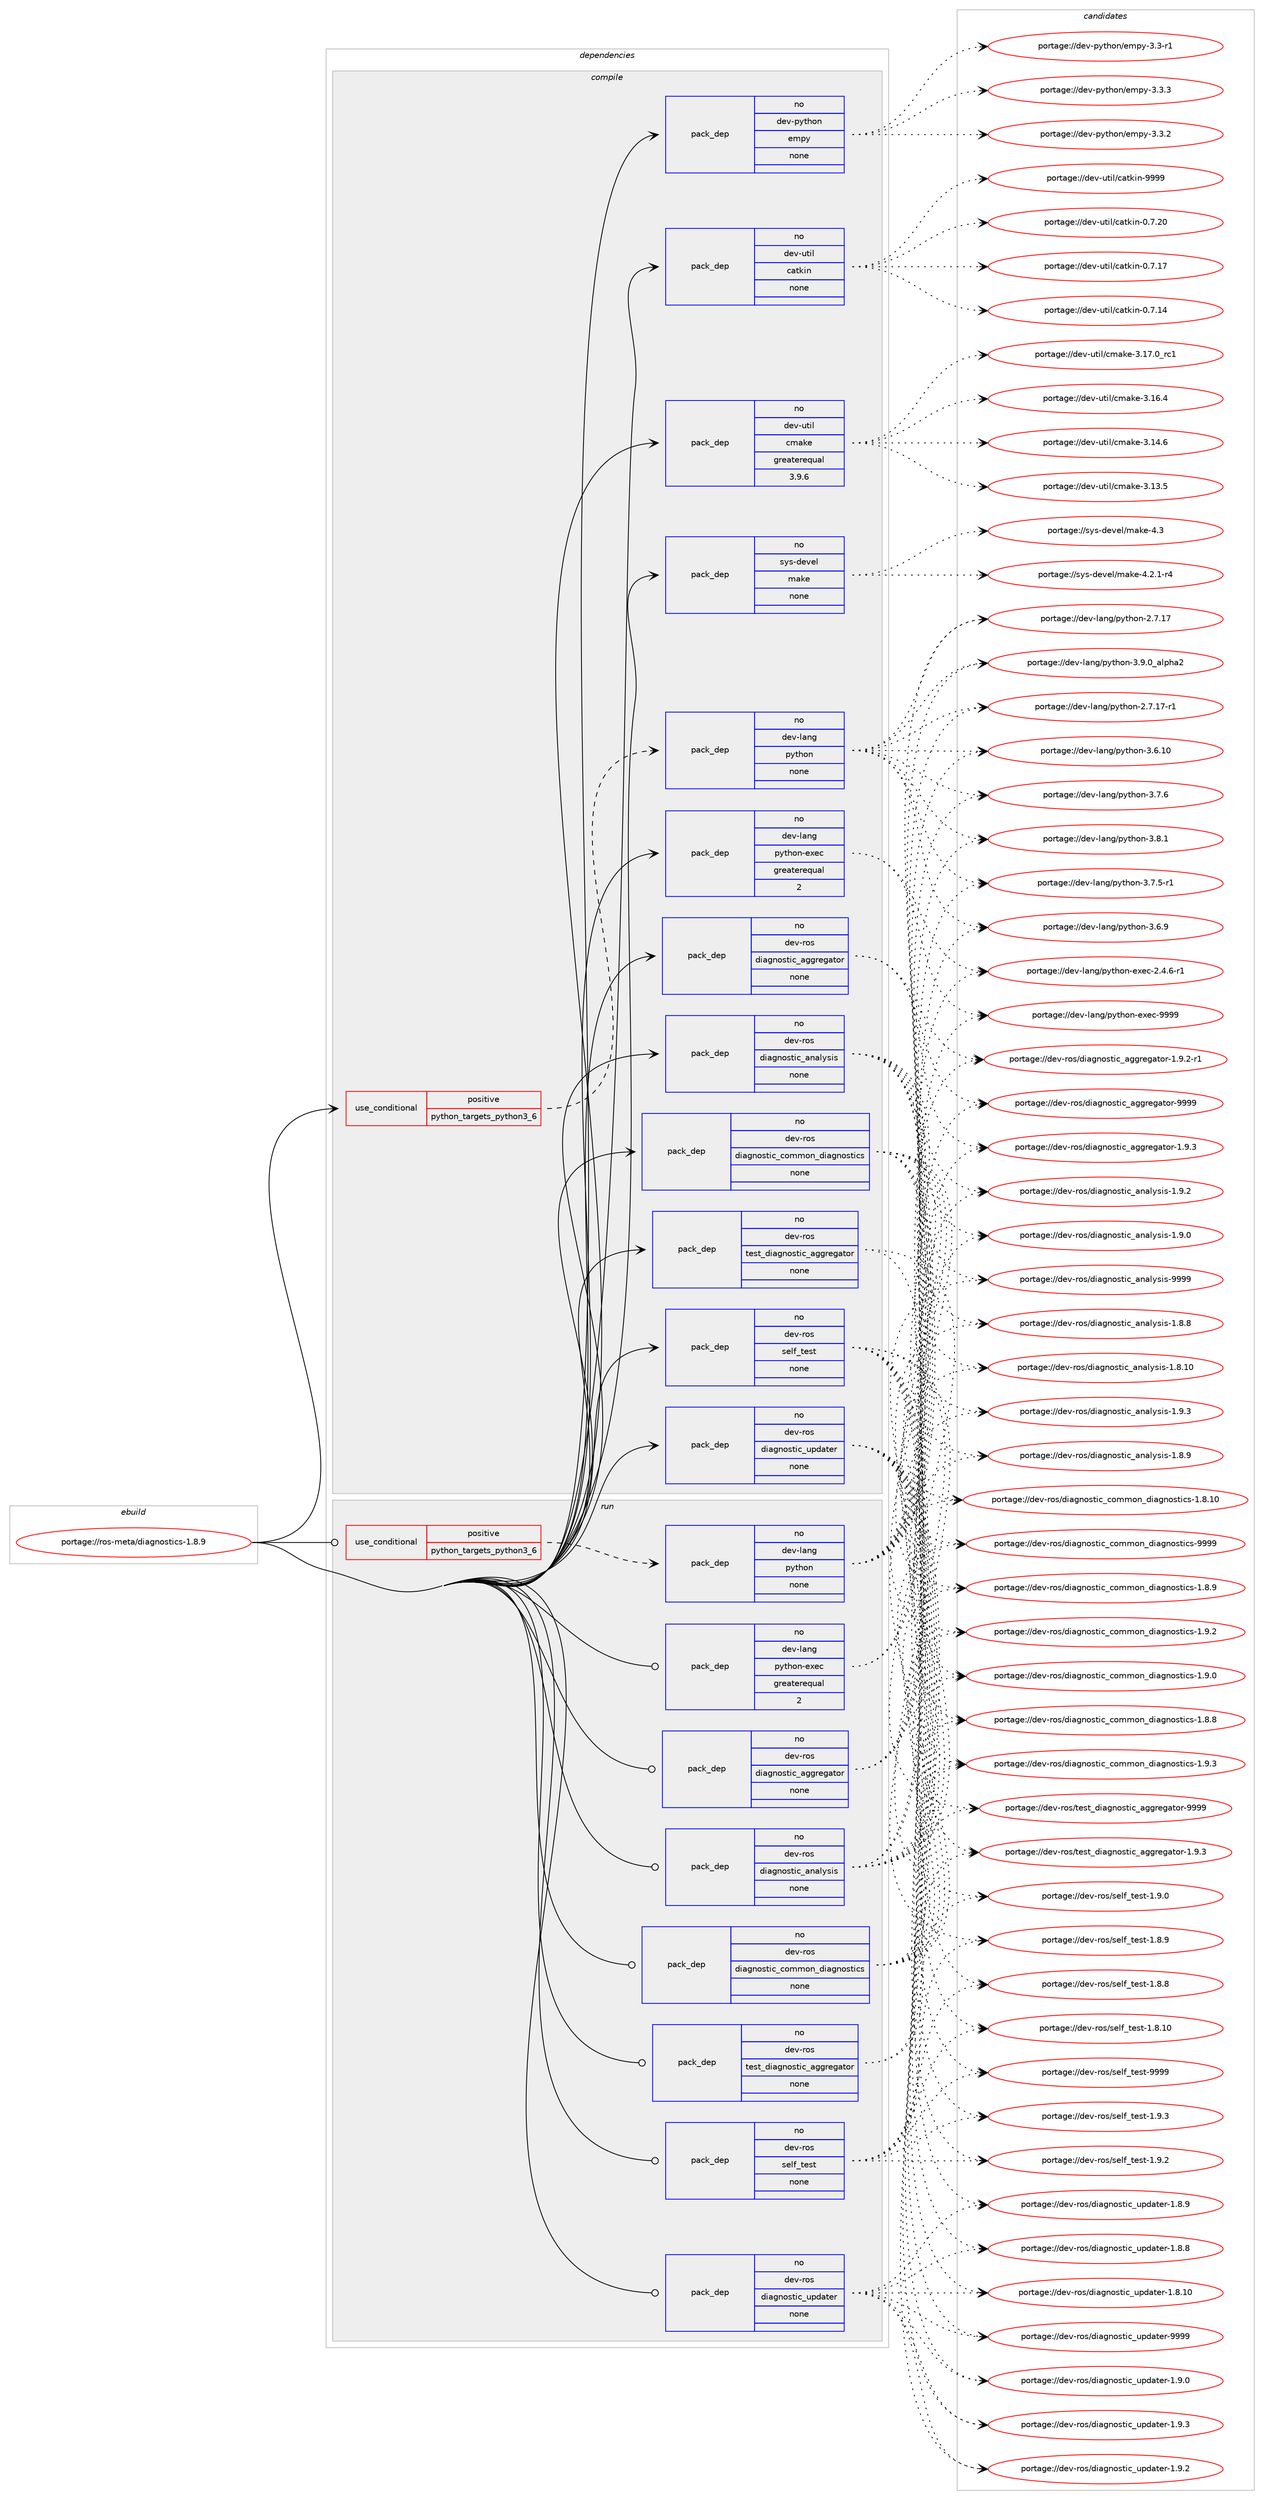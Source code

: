 digraph prolog {

# *************
# Graph options
# *************

newrank=true;
concentrate=true;
compound=true;
graph [rankdir=LR,fontname=Helvetica,fontsize=10,ranksep=1.5];#, ranksep=2.5, nodesep=0.2];
edge  [arrowhead=vee];
node  [fontname=Helvetica,fontsize=10];

# **********
# The ebuild
# **********

subgraph cluster_leftcol {
color=gray;
rank=same;
label=<<i>ebuild</i>>;
id [label="portage://ros-meta/diagnostics-1.8.9", color=red, width=4, href="../ros-meta/diagnostics-1.8.9.svg"];
}

# ****************
# The dependencies
# ****************

subgraph cluster_midcol {
color=gray;
label=<<i>dependencies</i>>;
subgraph cluster_compile {
fillcolor="#eeeeee";
style=filled;
label=<<i>compile</i>>;
subgraph cond21072 {
dependency106940 [label=<<TABLE BORDER="0" CELLBORDER="1" CELLSPACING="0" CELLPADDING="4"><TR><TD ROWSPAN="3" CELLPADDING="10">use_conditional</TD></TR><TR><TD>positive</TD></TR><TR><TD>python_targets_python3_6</TD></TR></TABLE>>, shape=none, color=red];
subgraph pack84082 {
dependency106941 [label=<<TABLE BORDER="0" CELLBORDER="1" CELLSPACING="0" CELLPADDING="4" WIDTH="220"><TR><TD ROWSPAN="6" CELLPADDING="30">pack_dep</TD></TR><TR><TD WIDTH="110">no</TD></TR><TR><TD>dev-lang</TD></TR><TR><TD>python</TD></TR><TR><TD>none</TD></TR><TR><TD></TD></TR></TABLE>>, shape=none, color=blue];
}
dependency106940:e -> dependency106941:w [weight=20,style="dashed",arrowhead="vee"];
}
id:e -> dependency106940:w [weight=20,style="solid",arrowhead="vee"];
subgraph pack84083 {
dependency106942 [label=<<TABLE BORDER="0" CELLBORDER="1" CELLSPACING="0" CELLPADDING="4" WIDTH="220"><TR><TD ROWSPAN="6" CELLPADDING="30">pack_dep</TD></TR><TR><TD WIDTH="110">no</TD></TR><TR><TD>dev-lang</TD></TR><TR><TD>python-exec</TD></TR><TR><TD>greaterequal</TD></TR><TR><TD>2</TD></TR></TABLE>>, shape=none, color=blue];
}
id:e -> dependency106942:w [weight=20,style="solid",arrowhead="vee"];
subgraph pack84084 {
dependency106943 [label=<<TABLE BORDER="0" CELLBORDER="1" CELLSPACING="0" CELLPADDING="4" WIDTH="220"><TR><TD ROWSPAN="6" CELLPADDING="30">pack_dep</TD></TR><TR><TD WIDTH="110">no</TD></TR><TR><TD>dev-python</TD></TR><TR><TD>empy</TD></TR><TR><TD>none</TD></TR><TR><TD></TD></TR></TABLE>>, shape=none, color=blue];
}
id:e -> dependency106943:w [weight=20,style="solid",arrowhead="vee"];
subgraph pack84085 {
dependency106944 [label=<<TABLE BORDER="0" CELLBORDER="1" CELLSPACING="0" CELLPADDING="4" WIDTH="220"><TR><TD ROWSPAN="6" CELLPADDING="30">pack_dep</TD></TR><TR><TD WIDTH="110">no</TD></TR><TR><TD>dev-ros</TD></TR><TR><TD>diagnostic_aggregator</TD></TR><TR><TD>none</TD></TR><TR><TD></TD></TR></TABLE>>, shape=none, color=blue];
}
id:e -> dependency106944:w [weight=20,style="solid",arrowhead="vee"];
subgraph pack84086 {
dependency106945 [label=<<TABLE BORDER="0" CELLBORDER="1" CELLSPACING="0" CELLPADDING="4" WIDTH="220"><TR><TD ROWSPAN="6" CELLPADDING="30">pack_dep</TD></TR><TR><TD WIDTH="110">no</TD></TR><TR><TD>dev-ros</TD></TR><TR><TD>diagnostic_analysis</TD></TR><TR><TD>none</TD></TR><TR><TD></TD></TR></TABLE>>, shape=none, color=blue];
}
id:e -> dependency106945:w [weight=20,style="solid",arrowhead="vee"];
subgraph pack84087 {
dependency106946 [label=<<TABLE BORDER="0" CELLBORDER="1" CELLSPACING="0" CELLPADDING="4" WIDTH="220"><TR><TD ROWSPAN="6" CELLPADDING="30">pack_dep</TD></TR><TR><TD WIDTH="110">no</TD></TR><TR><TD>dev-ros</TD></TR><TR><TD>diagnostic_common_diagnostics</TD></TR><TR><TD>none</TD></TR><TR><TD></TD></TR></TABLE>>, shape=none, color=blue];
}
id:e -> dependency106946:w [weight=20,style="solid",arrowhead="vee"];
subgraph pack84088 {
dependency106947 [label=<<TABLE BORDER="0" CELLBORDER="1" CELLSPACING="0" CELLPADDING="4" WIDTH="220"><TR><TD ROWSPAN="6" CELLPADDING="30">pack_dep</TD></TR><TR><TD WIDTH="110">no</TD></TR><TR><TD>dev-ros</TD></TR><TR><TD>diagnostic_updater</TD></TR><TR><TD>none</TD></TR><TR><TD></TD></TR></TABLE>>, shape=none, color=blue];
}
id:e -> dependency106947:w [weight=20,style="solid",arrowhead="vee"];
subgraph pack84089 {
dependency106948 [label=<<TABLE BORDER="0" CELLBORDER="1" CELLSPACING="0" CELLPADDING="4" WIDTH="220"><TR><TD ROWSPAN="6" CELLPADDING="30">pack_dep</TD></TR><TR><TD WIDTH="110">no</TD></TR><TR><TD>dev-ros</TD></TR><TR><TD>self_test</TD></TR><TR><TD>none</TD></TR><TR><TD></TD></TR></TABLE>>, shape=none, color=blue];
}
id:e -> dependency106948:w [weight=20,style="solid",arrowhead="vee"];
subgraph pack84090 {
dependency106949 [label=<<TABLE BORDER="0" CELLBORDER="1" CELLSPACING="0" CELLPADDING="4" WIDTH="220"><TR><TD ROWSPAN="6" CELLPADDING="30">pack_dep</TD></TR><TR><TD WIDTH="110">no</TD></TR><TR><TD>dev-ros</TD></TR><TR><TD>test_diagnostic_aggregator</TD></TR><TR><TD>none</TD></TR><TR><TD></TD></TR></TABLE>>, shape=none, color=blue];
}
id:e -> dependency106949:w [weight=20,style="solid",arrowhead="vee"];
subgraph pack84091 {
dependency106950 [label=<<TABLE BORDER="0" CELLBORDER="1" CELLSPACING="0" CELLPADDING="4" WIDTH="220"><TR><TD ROWSPAN="6" CELLPADDING="30">pack_dep</TD></TR><TR><TD WIDTH="110">no</TD></TR><TR><TD>dev-util</TD></TR><TR><TD>catkin</TD></TR><TR><TD>none</TD></TR><TR><TD></TD></TR></TABLE>>, shape=none, color=blue];
}
id:e -> dependency106950:w [weight=20,style="solid",arrowhead="vee"];
subgraph pack84092 {
dependency106951 [label=<<TABLE BORDER="0" CELLBORDER="1" CELLSPACING="0" CELLPADDING="4" WIDTH="220"><TR><TD ROWSPAN="6" CELLPADDING="30">pack_dep</TD></TR><TR><TD WIDTH="110">no</TD></TR><TR><TD>dev-util</TD></TR><TR><TD>cmake</TD></TR><TR><TD>greaterequal</TD></TR><TR><TD>3.9.6</TD></TR></TABLE>>, shape=none, color=blue];
}
id:e -> dependency106951:w [weight=20,style="solid",arrowhead="vee"];
subgraph pack84093 {
dependency106952 [label=<<TABLE BORDER="0" CELLBORDER="1" CELLSPACING="0" CELLPADDING="4" WIDTH="220"><TR><TD ROWSPAN="6" CELLPADDING="30">pack_dep</TD></TR><TR><TD WIDTH="110">no</TD></TR><TR><TD>sys-devel</TD></TR><TR><TD>make</TD></TR><TR><TD>none</TD></TR><TR><TD></TD></TR></TABLE>>, shape=none, color=blue];
}
id:e -> dependency106952:w [weight=20,style="solid",arrowhead="vee"];
}
subgraph cluster_compileandrun {
fillcolor="#eeeeee";
style=filled;
label=<<i>compile and run</i>>;
}
subgraph cluster_run {
fillcolor="#eeeeee";
style=filled;
label=<<i>run</i>>;
subgraph cond21073 {
dependency106953 [label=<<TABLE BORDER="0" CELLBORDER="1" CELLSPACING="0" CELLPADDING="4"><TR><TD ROWSPAN="3" CELLPADDING="10">use_conditional</TD></TR><TR><TD>positive</TD></TR><TR><TD>python_targets_python3_6</TD></TR></TABLE>>, shape=none, color=red];
subgraph pack84094 {
dependency106954 [label=<<TABLE BORDER="0" CELLBORDER="1" CELLSPACING="0" CELLPADDING="4" WIDTH="220"><TR><TD ROWSPAN="6" CELLPADDING="30">pack_dep</TD></TR><TR><TD WIDTH="110">no</TD></TR><TR><TD>dev-lang</TD></TR><TR><TD>python</TD></TR><TR><TD>none</TD></TR><TR><TD></TD></TR></TABLE>>, shape=none, color=blue];
}
dependency106953:e -> dependency106954:w [weight=20,style="dashed",arrowhead="vee"];
}
id:e -> dependency106953:w [weight=20,style="solid",arrowhead="odot"];
subgraph pack84095 {
dependency106955 [label=<<TABLE BORDER="0" CELLBORDER="1" CELLSPACING="0" CELLPADDING="4" WIDTH="220"><TR><TD ROWSPAN="6" CELLPADDING="30">pack_dep</TD></TR><TR><TD WIDTH="110">no</TD></TR><TR><TD>dev-lang</TD></TR><TR><TD>python-exec</TD></TR><TR><TD>greaterequal</TD></TR><TR><TD>2</TD></TR></TABLE>>, shape=none, color=blue];
}
id:e -> dependency106955:w [weight=20,style="solid",arrowhead="odot"];
subgraph pack84096 {
dependency106956 [label=<<TABLE BORDER="0" CELLBORDER="1" CELLSPACING="0" CELLPADDING="4" WIDTH="220"><TR><TD ROWSPAN="6" CELLPADDING="30">pack_dep</TD></TR><TR><TD WIDTH="110">no</TD></TR><TR><TD>dev-ros</TD></TR><TR><TD>diagnostic_aggregator</TD></TR><TR><TD>none</TD></TR><TR><TD></TD></TR></TABLE>>, shape=none, color=blue];
}
id:e -> dependency106956:w [weight=20,style="solid",arrowhead="odot"];
subgraph pack84097 {
dependency106957 [label=<<TABLE BORDER="0" CELLBORDER="1" CELLSPACING="0" CELLPADDING="4" WIDTH="220"><TR><TD ROWSPAN="6" CELLPADDING="30">pack_dep</TD></TR><TR><TD WIDTH="110">no</TD></TR><TR><TD>dev-ros</TD></TR><TR><TD>diagnostic_analysis</TD></TR><TR><TD>none</TD></TR><TR><TD></TD></TR></TABLE>>, shape=none, color=blue];
}
id:e -> dependency106957:w [weight=20,style="solid",arrowhead="odot"];
subgraph pack84098 {
dependency106958 [label=<<TABLE BORDER="0" CELLBORDER="1" CELLSPACING="0" CELLPADDING="4" WIDTH="220"><TR><TD ROWSPAN="6" CELLPADDING="30">pack_dep</TD></TR><TR><TD WIDTH="110">no</TD></TR><TR><TD>dev-ros</TD></TR><TR><TD>diagnostic_common_diagnostics</TD></TR><TR><TD>none</TD></TR><TR><TD></TD></TR></TABLE>>, shape=none, color=blue];
}
id:e -> dependency106958:w [weight=20,style="solid",arrowhead="odot"];
subgraph pack84099 {
dependency106959 [label=<<TABLE BORDER="0" CELLBORDER="1" CELLSPACING="0" CELLPADDING="4" WIDTH="220"><TR><TD ROWSPAN="6" CELLPADDING="30">pack_dep</TD></TR><TR><TD WIDTH="110">no</TD></TR><TR><TD>dev-ros</TD></TR><TR><TD>diagnostic_updater</TD></TR><TR><TD>none</TD></TR><TR><TD></TD></TR></TABLE>>, shape=none, color=blue];
}
id:e -> dependency106959:w [weight=20,style="solid",arrowhead="odot"];
subgraph pack84100 {
dependency106960 [label=<<TABLE BORDER="0" CELLBORDER="1" CELLSPACING="0" CELLPADDING="4" WIDTH="220"><TR><TD ROWSPAN="6" CELLPADDING="30">pack_dep</TD></TR><TR><TD WIDTH="110">no</TD></TR><TR><TD>dev-ros</TD></TR><TR><TD>self_test</TD></TR><TR><TD>none</TD></TR><TR><TD></TD></TR></TABLE>>, shape=none, color=blue];
}
id:e -> dependency106960:w [weight=20,style="solid",arrowhead="odot"];
subgraph pack84101 {
dependency106961 [label=<<TABLE BORDER="0" CELLBORDER="1" CELLSPACING="0" CELLPADDING="4" WIDTH="220"><TR><TD ROWSPAN="6" CELLPADDING="30">pack_dep</TD></TR><TR><TD WIDTH="110">no</TD></TR><TR><TD>dev-ros</TD></TR><TR><TD>test_diagnostic_aggregator</TD></TR><TR><TD>none</TD></TR><TR><TD></TD></TR></TABLE>>, shape=none, color=blue];
}
id:e -> dependency106961:w [weight=20,style="solid",arrowhead="odot"];
}
}

# **************
# The candidates
# **************

subgraph cluster_choices {
rank=same;
color=gray;
label=<<i>candidates</i>>;

subgraph choice84082 {
color=black;
nodesep=1;
choice10010111845108971101034711212111610411111045514657464895971081121049750 [label="portage://dev-lang/python-3.9.0_alpha2", color=red, width=4,href="../dev-lang/python-3.9.0_alpha2.svg"];
choice100101118451089711010347112121116104111110455146564649 [label="portage://dev-lang/python-3.8.1", color=red, width=4,href="../dev-lang/python-3.8.1.svg"];
choice100101118451089711010347112121116104111110455146554654 [label="portage://dev-lang/python-3.7.6", color=red, width=4,href="../dev-lang/python-3.7.6.svg"];
choice1001011184510897110103471121211161041111104551465546534511449 [label="portage://dev-lang/python-3.7.5-r1", color=red, width=4,href="../dev-lang/python-3.7.5-r1.svg"];
choice100101118451089711010347112121116104111110455146544657 [label="portage://dev-lang/python-3.6.9", color=red, width=4,href="../dev-lang/python-3.6.9.svg"];
choice10010111845108971101034711212111610411111045514654464948 [label="portage://dev-lang/python-3.6.10", color=red, width=4,href="../dev-lang/python-3.6.10.svg"];
choice100101118451089711010347112121116104111110455046554649554511449 [label="portage://dev-lang/python-2.7.17-r1", color=red, width=4,href="../dev-lang/python-2.7.17-r1.svg"];
choice10010111845108971101034711212111610411111045504655464955 [label="portage://dev-lang/python-2.7.17", color=red, width=4,href="../dev-lang/python-2.7.17.svg"];
dependency106941:e -> choice10010111845108971101034711212111610411111045514657464895971081121049750:w [style=dotted,weight="100"];
dependency106941:e -> choice100101118451089711010347112121116104111110455146564649:w [style=dotted,weight="100"];
dependency106941:e -> choice100101118451089711010347112121116104111110455146554654:w [style=dotted,weight="100"];
dependency106941:e -> choice1001011184510897110103471121211161041111104551465546534511449:w [style=dotted,weight="100"];
dependency106941:e -> choice100101118451089711010347112121116104111110455146544657:w [style=dotted,weight="100"];
dependency106941:e -> choice10010111845108971101034711212111610411111045514654464948:w [style=dotted,weight="100"];
dependency106941:e -> choice100101118451089711010347112121116104111110455046554649554511449:w [style=dotted,weight="100"];
dependency106941:e -> choice10010111845108971101034711212111610411111045504655464955:w [style=dotted,weight="100"];
}
subgraph choice84083 {
color=black;
nodesep=1;
choice10010111845108971101034711212111610411111045101120101994557575757 [label="portage://dev-lang/python-exec-9999", color=red, width=4,href="../dev-lang/python-exec-9999.svg"];
choice10010111845108971101034711212111610411111045101120101994550465246544511449 [label="portage://dev-lang/python-exec-2.4.6-r1", color=red, width=4,href="../dev-lang/python-exec-2.4.6-r1.svg"];
dependency106942:e -> choice10010111845108971101034711212111610411111045101120101994557575757:w [style=dotted,weight="100"];
dependency106942:e -> choice10010111845108971101034711212111610411111045101120101994550465246544511449:w [style=dotted,weight="100"];
}
subgraph choice84084 {
color=black;
nodesep=1;
choice1001011184511212111610411111047101109112121455146514651 [label="portage://dev-python/empy-3.3.3", color=red, width=4,href="../dev-python/empy-3.3.3.svg"];
choice1001011184511212111610411111047101109112121455146514650 [label="portage://dev-python/empy-3.3.2", color=red, width=4,href="../dev-python/empy-3.3.2.svg"];
choice1001011184511212111610411111047101109112121455146514511449 [label="portage://dev-python/empy-3.3-r1", color=red, width=4,href="../dev-python/empy-3.3-r1.svg"];
dependency106943:e -> choice1001011184511212111610411111047101109112121455146514651:w [style=dotted,weight="100"];
dependency106943:e -> choice1001011184511212111610411111047101109112121455146514650:w [style=dotted,weight="100"];
dependency106943:e -> choice1001011184511212111610411111047101109112121455146514511449:w [style=dotted,weight="100"];
}
subgraph choice84085 {
color=black;
nodesep=1;
choice100101118451141111154710010597103110111115116105999597103103114101103971161111144557575757 [label="portage://dev-ros/diagnostic_aggregator-9999", color=red, width=4,href="../dev-ros/diagnostic_aggregator-9999.svg"];
choice10010111845114111115471001059710311011111511610599959710310311410110397116111114454946574651 [label="portage://dev-ros/diagnostic_aggregator-1.9.3", color=red, width=4,href="../dev-ros/diagnostic_aggregator-1.9.3.svg"];
choice100101118451141111154710010597103110111115116105999597103103114101103971161111144549465746504511449 [label="portage://dev-ros/diagnostic_aggregator-1.9.2-r1", color=red, width=4,href="../dev-ros/diagnostic_aggregator-1.9.2-r1.svg"];
dependency106944:e -> choice100101118451141111154710010597103110111115116105999597103103114101103971161111144557575757:w [style=dotted,weight="100"];
dependency106944:e -> choice10010111845114111115471001059710311011111511610599959710310311410110397116111114454946574651:w [style=dotted,weight="100"];
dependency106944:e -> choice100101118451141111154710010597103110111115116105999597103103114101103971161111144549465746504511449:w [style=dotted,weight="100"];
}
subgraph choice84086 {
color=black;
nodesep=1;
choice100101118451141111154710010597103110111115116105999597110971081211151051154557575757 [label="portage://dev-ros/diagnostic_analysis-9999", color=red, width=4,href="../dev-ros/diagnostic_analysis-9999.svg"];
choice10010111845114111115471001059710311011111511610599959711097108121115105115454946574651 [label="portage://dev-ros/diagnostic_analysis-1.9.3", color=red, width=4,href="../dev-ros/diagnostic_analysis-1.9.3.svg"];
choice10010111845114111115471001059710311011111511610599959711097108121115105115454946574650 [label="portage://dev-ros/diagnostic_analysis-1.9.2", color=red, width=4,href="../dev-ros/diagnostic_analysis-1.9.2.svg"];
choice10010111845114111115471001059710311011111511610599959711097108121115105115454946574648 [label="portage://dev-ros/diagnostic_analysis-1.9.0", color=red, width=4,href="../dev-ros/diagnostic_analysis-1.9.0.svg"];
choice10010111845114111115471001059710311011111511610599959711097108121115105115454946564657 [label="portage://dev-ros/diagnostic_analysis-1.8.9", color=red, width=4,href="../dev-ros/diagnostic_analysis-1.8.9.svg"];
choice10010111845114111115471001059710311011111511610599959711097108121115105115454946564656 [label="portage://dev-ros/diagnostic_analysis-1.8.8", color=red, width=4,href="../dev-ros/diagnostic_analysis-1.8.8.svg"];
choice1001011184511411111547100105971031101111151161059995971109710812111510511545494656464948 [label="portage://dev-ros/diagnostic_analysis-1.8.10", color=red, width=4,href="../dev-ros/diagnostic_analysis-1.8.10.svg"];
dependency106945:e -> choice100101118451141111154710010597103110111115116105999597110971081211151051154557575757:w [style=dotted,weight="100"];
dependency106945:e -> choice10010111845114111115471001059710311011111511610599959711097108121115105115454946574651:w [style=dotted,weight="100"];
dependency106945:e -> choice10010111845114111115471001059710311011111511610599959711097108121115105115454946574650:w [style=dotted,weight="100"];
dependency106945:e -> choice10010111845114111115471001059710311011111511610599959711097108121115105115454946574648:w [style=dotted,weight="100"];
dependency106945:e -> choice10010111845114111115471001059710311011111511610599959711097108121115105115454946564657:w [style=dotted,weight="100"];
dependency106945:e -> choice10010111845114111115471001059710311011111511610599959711097108121115105115454946564656:w [style=dotted,weight="100"];
dependency106945:e -> choice1001011184511411111547100105971031101111151161059995971109710812111510511545494656464948:w [style=dotted,weight="100"];
}
subgraph choice84087 {
color=black;
nodesep=1;
choice1001011184511411111547100105971031101111151161059995991111091091111109510010597103110111115116105991154557575757 [label="portage://dev-ros/diagnostic_common_diagnostics-9999", color=red, width=4,href="../dev-ros/diagnostic_common_diagnostics-9999.svg"];
choice100101118451141111154710010597103110111115116105999599111109109111110951001059710311011111511610599115454946574651 [label="portage://dev-ros/diagnostic_common_diagnostics-1.9.3", color=red, width=4,href="../dev-ros/diagnostic_common_diagnostics-1.9.3.svg"];
choice100101118451141111154710010597103110111115116105999599111109109111110951001059710311011111511610599115454946574650 [label="portage://dev-ros/diagnostic_common_diagnostics-1.9.2", color=red, width=4,href="../dev-ros/diagnostic_common_diagnostics-1.9.2.svg"];
choice100101118451141111154710010597103110111115116105999599111109109111110951001059710311011111511610599115454946574648 [label="portage://dev-ros/diagnostic_common_diagnostics-1.9.0", color=red, width=4,href="../dev-ros/diagnostic_common_diagnostics-1.9.0.svg"];
choice100101118451141111154710010597103110111115116105999599111109109111110951001059710311011111511610599115454946564657 [label="portage://dev-ros/diagnostic_common_diagnostics-1.8.9", color=red, width=4,href="../dev-ros/diagnostic_common_diagnostics-1.8.9.svg"];
choice100101118451141111154710010597103110111115116105999599111109109111110951001059710311011111511610599115454946564656 [label="portage://dev-ros/diagnostic_common_diagnostics-1.8.8", color=red, width=4,href="../dev-ros/diagnostic_common_diagnostics-1.8.8.svg"];
choice10010111845114111115471001059710311011111511610599959911110910911111095100105971031101111151161059911545494656464948 [label="portage://dev-ros/diagnostic_common_diagnostics-1.8.10", color=red, width=4,href="../dev-ros/diagnostic_common_diagnostics-1.8.10.svg"];
dependency106946:e -> choice1001011184511411111547100105971031101111151161059995991111091091111109510010597103110111115116105991154557575757:w [style=dotted,weight="100"];
dependency106946:e -> choice100101118451141111154710010597103110111115116105999599111109109111110951001059710311011111511610599115454946574651:w [style=dotted,weight="100"];
dependency106946:e -> choice100101118451141111154710010597103110111115116105999599111109109111110951001059710311011111511610599115454946574650:w [style=dotted,weight="100"];
dependency106946:e -> choice100101118451141111154710010597103110111115116105999599111109109111110951001059710311011111511610599115454946574648:w [style=dotted,weight="100"];
dependency106946:e -> choice100101118451141111154710010597103110111115116105999599111109109111110951001059710311011111511610599115454946564657:w [style=dotted,weight="100"];
dependency106946:e -> choice100101118451141111154710010597103110111115116105999599111109109111110951001059710311011111511610599115454946564656:w [style=dotted,weight="100"];
dependency106946:e -> choice10010111845114111115471001059710311011111511610599959911110910911111095100105971031101111151161059911545494656464948:w [style=dotted,weight="100"];
}
subgraph choice84088 {
color=black;
nodesep=1;
choice1001011184511411111547100105971031101111151161059995117112100971161011144557575757 [label="portage://dev-ros/diagnostic_updater-9999", color=red, width=4,href="../dev-ros/diagnostic_updater-9999.svg"];
choice100101118451141111154710010597103110111115116105999511711210097116101114454946574651 [label="portage://dev-ros/diagnostic_updater-1.9.3", color=red, width=4,href="../dev-ros/diagnostic_updater-1.9.3.svg"];
choice100101118451141111154710010597103110111115116105999511711210097116101114454946574650 [label="portage://dev-ros/diagnostic_updater-1.9.2", color=red, width=4,href="../dev-ros/diagnostic_updater-1.9.2.svg"];
choice100101118451141111154710010597103110111115116105999511711210097116101114454946574648 [label="portage://dev-ros/diagnostic_updater-1.9.0", color=red, width=4,href="../dev-ros/diagnostic_updater-1.9.0.svg"];
choice100101118451141111154710010597103110111115116105999511711210097116101114454946564657 [label="portage://dev-ros/diagnostic_updater-1.8.9", color=red, width=4,href="../dev-ros/diagnostic_updater-1.8.9.svg"];
choice100101118451141111154710010597103110111115116105999511711210097116101114454946564656 [label="portage://dev-ros/diagnostic_updater-1.8.8", color=red, width=4,href="../dev-ros/diagnostic_updater-1.8.8.svg"];
choice10010111845114111115471001059710311011111511610599951171121009711610111445494656464948 [label="portage://dev-ros/diagnostic_updater-1.8.10", color=red, width=4,href="../dev-ros/diagnostic_updater-1.8.10.svg"];
dependency106947:e -> choice1001011184511411111547100105971031101111151161059995117112100971161011144557575757:w [style=dotted,weight="100"];
dependency106947:e -> choice100101118451141111154710010597103110111115116105999511711210097116101114454946574651:w [style=dotted,weight="100"];
dependency106947:e -> choice100101118451141111154710010597103110111115116105999511711210097116101114454946574650:w [style=dotted,weight="100"];
dependency106947:e -> choice100101118451141111154710010597103110111115116105999511711210097116101114454946574648:w [style=dotted,weight="100"];
dependency106947:e -> choice100101118451141111154710010597103110111115116105999511711210097116101114454946564657:w [style=dotted,weight="100"];
dependency106947:e -> choice100101118451141111154710010597103110111115116105999511711210097116101114454946564656:w [style=dotted,weight="100"];
dependency106947:e -> choice10010111845114111115471001059710311011111511610599951171121009711610111445494656464948:w [style=dotted,weight="100"];
}
subgraph choice84089 {
color=black;
nodesep=1;
choice1001011184511411111547115101108102951161011151164557575757 [label="portage://dev-ros/self_test-9999", color=red, width=4,href="../dev-ros/self_test-9999.svg"];
choice100101118451141111154711510110810295116101115116454946574651 [label="portage://dev-ros/self_test-1.9.3", color=red, width=4,href="../dev-ros/self_test-1.9.3.svg"];
choice100101118451141111154711510110810295116101115116454946574650 [label="portage://dev-ros/self_test-1.9.2", color=red, width=4,href="../dev-ros/self_test-1.9.2.svg"];
choice100101118451141111154711510110810295116101115116454946574648 [label="portage://dev-ros/self_test-1.9.0", color=red, width=4,href="../dev-ros/self_test-1.9.0.svg"];
choice100101118451141111154711510110810295116101115116454946564657 [label="portage://dev-ros/self_test-1.8.9", color=red, width=4,href="../dev-ros/self_test-1.8.9.svg"];
choice100101118451141111154711510110810295116101115116454946564656 [label="portage://dev-ros/self_test-1.8.8", color=red, width=4,href="../dev-ros/self_test-1.8.8.svg"];
choice10010111845114111115471151011081029511610111511645494656464948 [label="portage://dev-ros/self_test-1.8.10", color=red, width=4,href="../dev-ros/self_test-1.8.10.svg"];
dependency106948:e -> choice1001011184511411111547115101108102951161011151164557575757:w [style=dotted,weight="100"];
dependency106948:e -> choice100101118451141111154711510110810295116101115116454946574651:w [style=dotted,weight="100"];
dependency106948:e -> choice100101118451141111154711510110810295116101115116454946574650:w [style=dotted,weight="100"];
dependency106948:e -> choice100101118451141111154711510110810295116101115116454946574648:w [style=dotted,weight="100"];
dependency106948:e -> choice100101118451141111154711510110810295116101115116454946564657:w [style=dotted,weight="100"];
dependency106948:e -> choice100101118451141111154711510110810295116101115116454946564656:w [style=dotted,weight="100"];
dependency106948:e -> choice10010111845114111115471151011081029511610111511645494656464948:w [style=dotted,weight="100"];
}
subgraph choice84090 {
color=black;
nodesep=1;
choice10010111845114111115471161011151169510010597103110111115116105999597103103114101103971161111144557575757 [label="portage://dev-ros/test_diagnostic_aggregator-9999", color=red, width=4,href="../dev-ros/test_diagnostic_aggregator-9999.svg"];
choice1001011184511411111547116101115116951001059710311011111511610599959710310311410110397116111114454946574651 [label="portage://dev-ros/test_diagnostic_aggregator-1.9.3", color=red, width=4,href="../dev-ros/test_diagnostic_aggregator-1.9.3.svg"];
dependency106949:e -> choice10010111845114111115471161011151169510010597103110111115116105999597103103114101103971161111144557575757:w [style=dotted,weight="100"];
dependency106949:e -> choice1001011184511411111547116101115116951001059710311011111511610599959710310311410110397116111114454946574651:w [style=dotted,weight="100"];
}
subgraph choice84091 {
color=black;
nodesep=1;
choice100101118451171161051084799971161071051104557575757 [label="portage://dev-util/catkin-9999", color=red, width=4,href="../dev-util/catkin-9999.svg"];
choice1001011184511711610510847999711610710511045484655465048 [label="portage://dev-util/catkin-0.7.20", color=red, width=4,href="../dev-util/catkin-0.7.20.svg"];
choice1001011184511711610510847999711610710511045484655464955 [label="portage://dev-util/catkin-0.7.17", color=red, width=4,href="../dev-util/catkin-0.7.17.svg"];
choice1001011184511711610510847999711610710511045484655464952 [label="portage://dev-util/catkin-0.7.14", color=red, width=4,href="../dev-util/catkin-0.7.14.svg"];
dependency106950:e -> choice100101118451171161051084799971161071051104557575757:w [style=dotted,weight="100"];
dependency106950:e -> choice1001011184511711610510847999711610710511045484655465048:w [style=dotted,weight="100"];
dependency106950:e -> choice1001011184511711610510847999711610710511045484655464955:w [style=dotted,weight="100"];
dependency106950:e -> choice1001011184511711610510847999711610710511045484655464952:w [style=dotted,weight="100"];
}
subgraph choice84092 {
color=black;
nodesep=1;
choice1001011184511711610510847991099710710145514649554648951149949 [label="portage://dev-util/cmake-3.17.0_rc1", color=red, width=4,href="../dev-util/cmake-3.17.0_rc1.svg"];
choice1001011184511711610510847991099710710145514649544652 [label="portage://dev-util/cmake-3.16.4", color=red, width=4,href="../dev-util/cmake-3.16.4.svg"];
choice1001011184511711610510847991099710710145514649524654 [label="portage://dev-util/cmake-3.14.6", color=red, width=4,href="../dev-util/cmake-3.14.6.svg"];
choice1001011184511711610510847991099710710145514649514653 [label="portage://dev-util/cmake-3.13.5", color=red, width=4,href="../dev-util/cmake-3.13.5.svg"];
dependency106951:e -> choice1001011184511711610510847991099710710145514649554648951149949:w [style=dotted,weight="100"];
dependency106951:e -> choice1001011184511711610510847991099710710145514649544652:w [style=dotted,weight="100"];
dependency106951:e -> choice1001011184511711610510847991099710710145514649524654:w [style=dotted,weight="100"];
dependency106951:e -> choice1001011184511711610510847991099710710145514649514653:w [style=dotted,weight="100"];
}
subgraph choice84093 {
color=black;
nodesep=1;
choice11512111545100101118101108471099710710145524651 [label="portage://sys-devel/make-4.3", color=red, width=4,href="../sys-devel/make-4.3.svg"];
choice1151211154510010111810110847109971071014552465046494511452 [label="portage://sys-devel/make-4.2.1-r4", color=red, width=4,href="../sys-devel/make-4.2.1-r4.svg"];
dependency106952:e -> choice11512111545100101118101108471099710710145524651:w [style=dotted,weight="100"];
dependency106952:e -> choice1151211154510010111810110847109971071014552465046494511452:w [style=dotted,weight="100"];
}
subgraph choice84094 {
color=black;
nodesep=1;
choice10010111845108971101034711212111610411111045514657464895971081121049750 [label="portage://dev-lang/python-3.9.0_alpha2", color=red, width=4,href="../dev-lang/python-3.9.0_alpha2.svg"];
choice100101118451089711010347112121116104111110455146564649 [label="portage://dev-lang/python-3.8.1", color=red, width=4,href="../dev-lang/python-3.8.1.svg"];
choice100101118451089711010347112121116104111110455146554654 [label="portage://dev-lang/python-3.7.6", color=red, width=4,href="../dev-lang/python-3.7.6.svg"];
choice1001011184510897110103471121211161041111104551465546534511449 [label="portage://dev-lang/python-3.7.5-r1", color=red, width=4,href="../dev-lang/python-3.7.5-r1.svg"];
choice100101118451089711010347112121116104111110455146544657 [label="portage://dev-lang/python-3.6.9", color=red, width=4,href="../dev-lang/python-3.6.9.svg"];
choice10010111845108971101034711212111610411111045514654464948 [label="portage://dev-lang/python-3.6.10", color=red, width=4,href="../dev-lang/python-3.6.10.svg"];
choice100101118451089711010347112121116104111110455046554649554511449 [label="portage://dev-lang/python-2.7.17-r1", color=red, width=4,href="../dev-lang/python-2.7.17-r1.svg"];
choice10010111845108971101034711212111610411111045504655464955 [label="portage://dev-lang/python-2.7.17", color=red, width=4,href="../dev-lang/python-2.7.17.svg"];
dependency106954:e -> choice10010111845108971101034711212111610411111045514657464895971081121049750:w [style=dotted,weight="100"];
dependency106954:e -> choice100101118451089711010347112121116104111110455146564649:w [style=dotted,weight="100"];
dependency106954:e -> choice100101118451089711010347112121116104111110455146554654:w [style=dotted,weight="100"];
dependency106954:e -> choice1001011184510897110103471121211161041111104551465546534511449:w [style=dotted,weight="100"];
dependency106954:e -> choice100101118451089711010347112121116104111110455146544657:w [style=dotted,weight="100"];
dependency106954:e -> choice10010111845108971101034711212111610411111045514654464948:w [style=dotted,weight="100"];
dependency106954:e -> choice100101118451089711010347112121116104111110455046554649554511449:w [style=dotted,weight="100"];
dependency106954:e -> choice10010111845108971101034711212111610411111045504655464955:w [style=dotted,weight="100"];
}
subgraph choice84095 {
color=black;
nodesep=1;
choice10010111845108971101034711212111610411111045101120101994557575757 [label="portage://dev-lang/python-exec-9999", color=red, width=4,href="../dev-lang/python-exec-9999.svg"];
choice10010111845108971101034711212111610411111045101120101994550465246544511449 [label="portage://dev-lang/python-exec-2.4.6-r1", color=red, width=4,href="../dev-lang/python-exec-2.4.6-r1.svg"];
dependency106955:e -> choice10010111845108971101034711212111610411111045101120101994557575757:w [style=dotted,weight="100"];
dependency106955:e -> choice10010111845108971101034711212111610411111045101120101994550465246544511449:w [style=dotted,weight="100"];
}
subgraph choice84096 {
color=black;
nodesep=1;
choice100101118451141111154710010597103110111115116105999597103103114101103971161111144557575757 [label="portage://dev-ros/diagnostic_aggregator-9999", color=red, width=4,href="../dev-ros/diagnostic_aggregator-9999.svg"];
choice10010111845114111115471001059710311011111511610599959710310311410110397116111114454946574651 [label="portage://dev-ros/diagnostic_aggregator-1.9.3", color=red, width=4,href="../dev-ros/diagnostic_aggregator-1.9.3.svg"];
choice100101118451141111154710010597103110111115116105999597103103114101103971161111144549465746504511449 [label="portage://dev-ros/diagnostic_aggregator-1.9.2-r1", color=red, width=4,href="../dev-ros/diagnostic_aggregator-1.9.2-r1.svg"];
dependency106956:e -> choice100101118451141111154710010597103110111115116105999597103103114101103971161111144557575757:w [style=dotted,weight="100"];
dependency106956:e -> choice10010111845114111115471001059710311011111511610599959710310311410110397116111114454946574651:w [style=dotted,weight="100"];
dependency106956:e -> choice100101118451141111154710010597103110111115116105999597103103114101103971161111144549465746504511449:w [style=dotted,weight="100"];
}
subgraph choice84097 {
color=black;
nodesep=1;
choice100101118451141111154710010597103110111115116105999597110971081211151051154557575757 [label="portage://dev-ros/diagnostic_analysis-9999", color=red, width=4,href="../dev-ros/diagnostic_analysis-9999.svg"];
choice10010111845114111115471001059710311011111511610599959711097108121115105115454946574651 [label="portage://dev-ros/diagnostic_analysis-1.9.3", color=red, width=4,href="../dev-ros/diagnostic_analysis-1.9.3.svg"];
choice10010111845114111115471001059710311011111511610599959711097108121115105115454946574650 [label="portage://dev-ros/diagnostic_analysis-1.9.2", color=red, width=4,href="../dev-ros/diagnostic_analysis-1.9.2.svg"];
choice10010111845114111115471001059710311011111511610599959711097108121115105115454946574648 [label="portage://dev-ros/diagnostic_analysis-1.9.0", color=red, width=4,href="../dev-ros/diagnostic_analysis-1.9.0.svg"];
choice10010111845114111115471001059710311011111511610599959711097108121115105115454946564657 [label="portage://dev-ros/diagnostic_analysis-1.8.9", color=red, width=4,href="../dev-ros/diagnostic_analysis-1.8.9.svg"];
choice10010111845114111115471001059710311011111511610599959711097108121115105115454946564656 [label="portage://dev-ros/diagnostic_analysis-1.8.8", color=red, width=4,href="../dev-ros/diagnostic_analysis-1.8.8.svg"];
choice1001011184511411111547100105971031101111151161059995971109710812111510511545494656464948 [label="portage://dev-ros/diagnostic_analysis-1.8.10", color=red, width=4,href="../dev-ros/diagnostic_analysis-1.8.10.svg"];
dependency106957:e -> choice100101118451141111154710010597103110111115116105999597110971081211151051154557575757:w [style=dotted,weight="100"];
dependency106957:e -> choice10010111845114111115471001059710311011111511610599959711097108121115105115454946574651:w [style=dotted,weight="100"];
dependency106957:e -> choice10010111845114111115471001059710311011111511610599959711097108121115105115454946574650:w [style=dotted,weight="100"];
dependency106957:e -> choice10010111845114111115471001059710311011111511610599959711097108121115105115454946574648:w [style=dotted,weight="100"];
dependency106957:e -> choice10010111845114111115471001059710311011111511610599959711097108121115105115454946564657:w [style=dotted,weight="100"];
dependency106957:e -> choice10010111845114111115471001059710311011111511610599959711097108121115105115454946564656:w [style=dotted,weight="100"];
dependency106957:e -> choice1001011184511411111547100105971031101111151161059995971109710812111510511545494656464948:w [style=dotted,weight="100"];
}
subgraph choice84098 {
color=black;
nodesep=1;
choice1001011184511411111547100105971031101111151161059995991111091091111109510010597103110111115116105991154557575757 [label="portage://dev-ros/diagnostic_common_diagnostics-9999", color=red, width=4,href="../dev-ros/diagnostic_common_diagnostics-9999.svg"];
choice100101118451141111154710010597103110111115116105999599111109109111110951001059710311011111511610599115454946574651 [label="portage://dev-ros/diagnostic_common_diagnostics-1.9.3", color=red, width=4,href="../dev-ros/diagnostic_common_diagnostics-1.9.3.svg"];
choice100101118451141111154710010597103110111115116105999599111109109111110951001059710311011111511610599115454946574650 [label="portage://dev-ros/diagnostic_common_diagnostics-1.9.2", color=red, width=4,href="../dev-ros/diagnostic_common_diagnostics-1.9.2.svg"];
choice100101118451141111154710010597103110111115116105999599111109109111110951001059710311011111511610599115454946574648 [label="portage://dev-ros/diagnostic_common_diagnostics-1.9.0", color=red, width=4,href="../dev-ros/diagnostic_common_diagnostics-1.9.0.svg"];
choice100101118451141111154710010597103110111115116105999599111109109111110951001059710311011111511610599115454946564657 [label="portage://dev-ros/diagnostic_common_diagnostics-1.8.9", color=red, width=4,href="../dev-ros/diagnostic_common_diagnostics-1.8.9.svg"];
choice100101118451141111154710010597103110111115116105999599111109109111110951001059710311011111511610599115454946564656 [label="portage://dev-ros/diagnostic_common_diagnostics-1.8.8", color=red, width=4,href="../dev-ros/diagnostic_common_diagnostics-1.8.8.svg"];
choice10010111845114111115471001059710311011111511610599959911110910911111095100105971031101111151161059911545494656464948 [label="portage://dev-ros/diagnostic_common_diagnostics-1.8.10", color=red, width=4,href="../dev-ros/diagnostic_common_diagnostics-1.8.10.svg"];
dependency106958:e -> choice1001011184511411111547100105971031101111151161059995991111091091111109510010597103110111115116105991154557575757:w [style=dotted,weight="100"];
dependency106958:e -> choice100101118451141111154710010597103110111115116105999599111109109111110951001059710311011111511610599115454946574651:w [style=dotted,weight="100"];
dependency106958:e -> choice100101118451141111154710010597103110111115116105999599111109109111110951001059710311011111511610599115454946574650:w [style=dotted,weight="100"];
dependency106958:e -> choice100101118451141111154710010597103110111115116105999599111109109111110951001059710311011111511610599115454946574648:w [style=dotted,weight="100"];
dependency106958:e -> choice100101118451141111154710010597103110111115116105999599111109109111110951001059710311011111511610599115454946564657:w [style=dotted,weight="100"];
dependency106958:e -> choice100101118451141111154710010597103110111115116105999599111109109111110951001059710311011111511610599115454946564656:w [style=dotted,weight="100"];
dependency106958:e -> choice10010111845114111115471001059710311011111511610599959911110910911111095100105971031101111151161059911545494656464948:w [style=dotted,weight="100"];
}
subgraph choice84099 {
color=black;
nodesep=1;
choice1001011184511411111547100105971031101111151161059995117112100971161011144557575757 [label="portage://dev-ros/diagnostic_updater-9999", color=red, width=4,href="../dev-ros/diagnostic_updater-9999.svg"];
choice100101118451141111154710010597103110111115116105999511711210097116101114454946574651 [label="portage://dev-ros/diagnostic_updater-1.9.3", color=red, width=4,href="../dev-ros/diagnostic_updater-1.9.3.svg"];
choice100101118451141111154710010597103110111115116105999511711210097116101114454946574650 [label="portage://dev-ros/diagnostic_updater-1.9.2", color=red, width=4,href="../dev-ros/diagnostic_updater-1.9.2.svg"];
choice100101118451141111154710010597103110111115116105999511711210097116101114454946574648 [label="portage://dev-ros/diagnostic_updater-1.9.0", color=red, width=4,href="../dev-ros/diagnostic_updater-1.9.0.svg"];
choice100101118451141111154710010597103110111115116105999511711210097116101114454946564657 [label="portage://dev-ros/diagnostic_updater-1.8.9", color=red, width=4,href="../dev-ros/diagnostic_updater-1.8.9.svg"];
choice100101118451141111154710010597103110111115116105999511711210097116101114454946564656 [label="portage://dev-ros/diagnostic_updater-1.8.8", color=red, width=4,href="../dev-ros/diagnostic_updater-1.8.8.svg"];
choice10010111845114111115471001059710311011111511610599951171121009711610111445494656464948 [label="portage://dev-ros/diagnostic_updater-1.8.10", color=red, width=4,href="../dev-ros/diagnostic_updater-1.8.10.svg"];
dependency106959:e -> choice1001011184511411111547100105971031101111151161059995117112100971161011144557575757:w [style=dotted,weight="100"];
dependency106959:e -> choice100101118451141111154710010597103110111115116105999511711210097116101114454946574651:w [style=dotted,weight="100"];
dependency106959:e -> choice100101118451141111154710010597103110111115116105999511711210097116101114454946574650:w [style=dotted,weight="100"];
dependency106959:e -> choice100101118451141111154710010597103110111115116105999511711210097116101114454946574648:w [style=dotted,weight="100"];
dependency106959:e -> choice100101118451141111154710010597103110111115116105999511711210097116101114454946564657:w [style=dotted,weight="100"];
dependency106959:e -> choice100101118451141111154710010597103110111115116105999511711210097116101114454946564656:w [style=dotted,weight="100"];
dependency106959:e -> choice10010111845114111115471001059710311011111511610599951171121009711610111445494656464948:w [style=dotted,weight="100"];
}
subgraph choice84100 {
color=black;
nodesep=1;
choice1001011184511411111547115101108102951161011151164557575757 [label="portage://dev-ros/self_test-9999", color=red, width=4,href="../dev-ros/self_test-9999.svg"];
choice100101118451141111154711510110810295116101115116454946574651 [label="portage://dev-ros/self_test-1.9.3", color=red, width=4,href="../dev-ros/self_test-1.9.3.svg"];
choice100101118451141111154711510110810295116101115116454946574650 [label="portage://dev-ros/self_test-1.9.2", color=red, width=4,href="../dev-ros/self_test-1.9.2.svg"];
choice100101118451141111154711510110810295116101115116454946574648 [label="portage://dev-ros/self_test-1.9.0", color=red, width=4,href="../dev-ros/self_test-1.9.0.svg"];
choice100101118451141111154711510110810295116101115116454946564657 [label="portage://dev-ros/self_test-1.8.9", color=red, width=4,href="../dev-ros/self_test-1.8.9.svg"];
choice100101118451141111154711510110810295116101115116454946564656 [label="portage://dev-ros/self_test-1.8.8", color=red, width=4,href="../dev-ros/self_test-1.8.8.svg"];
choice10010111845114111115471151011081029511610111511645494656464948 [label="portage://dev-ros/self_test-1.8.10", color=red, width=4,href="../dev-ros/self_test-1.8.10.svg"];
dependency106960:e -> choice1001011184511411111547115101108102951161011151164557575757:w [style=dotted,weight="100"];
dependency106960:e -> choice100101118451141111154711510110810295116101115116454946574651:w [style=dotted,weight="100"];
dependency106960:e -> choice100101118451141111154711510110810295116101115116454946574650:w [style=dotted,weight="100"];
dependency106960:e -> choice100101118451141111154711510110810295116101115116454946574648:w [style=dotted,weight="100"];
dependency106960:e -> choice100101118451141111154711510110810295116101115116454946564657:w [style=dotted,weight="100"];
dependency106960:e -> choice100101118451141111154711510110810295116101115116454946564656:w [style=dotted,weight="100"];
dependency106960:e -> choice10010111845114111115471151011081029511610111511645494656464948:w [style=dotted,weight="100"];
}
subgraph choice84101 {
color=black;
nodesep=1;
choice10010111845114111115471161011151169510010597103110111115116105999597103103114101103971161111144557575757 [label="portage://dev-ros/test_diagnostic_aggregator-9999", color=red, width=4,href="../dev-ros/test_diagnostic_aggregator-9999.svg"];
choice1001011184511411111547116101115116951001059710311011111511610599959710310311410110397116111114454946574651 [label="portage://dev-ros/test_diagnostic_aggregator-1.9.3", color=red, width=4,href="../dev-ros/test_diagnostic_aggregator-1.9.3.svg"];
dependency106961:e -> choice10010111845114111115471161011151169510010597103110111115116105999597103103114101103971161111144557575757:w [style=dotted,weight="100"];
dependency106961:e -> choice1001011184511411111547116101115116951001059710311011111511610599959710310311410110397116111114454946574651:w [style=dotted,weight="100"];
}
}

}
